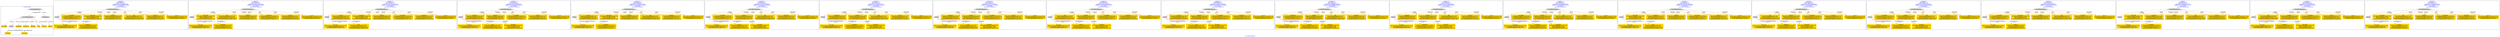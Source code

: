digraph n0 {
fontcolor="blue"
remincross="true"
label="s12-s-19-artworks.json"
subgraph cluster_0 {
label="1-correct model"
n2[style="filled",color="white",fillcolor="lightgray",label="CulturalHeritageObject1"];
n3[shape="plaintext",style="filled",fillcolor="gold",label="date_made"];
n4[style="filled",color="white",fillcolor="lightgray",label="Person1"];
n5[shape="plaintext",style="filled",fillcolor="gold",label="description"];
n6[shape="plaintext",style="filled",fillcolor="gold",label="dimensions"];
n7[shape="plaintext",style="filled",fillcolor="gold",label="technique"];
n8[shape="plaintext",style="filled",fillcolor="gold",label="title"];
n9[shape="plaintext",style="filled",fillcolor="gold",label="access_id"];
n10[shape="plaintext",style="filled",fillcolor="gold",label="nationality"];
n11[shape="plaintext",style="filled",fillcolor="gold",label="artist_name"];
n12[style="filled",color="white",fillcolor="lightgray",label="EuropeanaAggregation1"];
n13[style="filled",color="white",fillcolor="lightgray",label="WebResource1"];
n14[shape="plaintext",style="filled",fillcolor="gold",label="img_url"];
}
subgraph cluster_1 {
label="candidate 0\nlink coherence:1.0\nnode coherence:1.0\nconfidence:0.6227320982114556\nmapping score:0.6659106994038185\ncost:8.99999\n-precision:0.56-recall:0.42"
n16[style="filled",color="white",fillcolor="lightgray",label="CulturalHeritageObject1"];
n17[style="filled",color="white",fillcolor="lightgray",label="Person1"];
n18[shape="plaintext",style="filled",fillcolor="gold",label="description\n[CulturalHeritageObject,title,0.845]\n[CulturalHeritageObject,provenance,0.093]\n[Person,nameOfThePerson,0.037]\n[CulturalHeritageObject,medium,0.025]"];
n19[shape="plaintext",style="filled",fillcolor="gold",label="date_made\n[CulturalHeritageObject,created,0.516]\n[Person,dateOfBirth,0.294]\n[Person,dateOfDeath,0.188]\n[CulturalHeritageObject,medium,0.003]"];
n20[shape="plaintext",style="filled",fillcolor="gold",label="nationality\n[Person,countryAssociatedWithThePerson,0.875]\n[CulturalHeritageObject,title,0.102]\n[CulturalHeritageObject,medium,0.022]"];
n21[shape="plaintext",style="filled",fillcolor="gold",label="technique\n[CulturalHeritageObject,medium,0.945]\n[Person,nameOfThePerson,0.028]\n[CulturalHeritageObject,title,0.015]\n[CulturalHeritageObject,extent,0.012]"];
n22[shape="plaintext",style="filled",fillcolor="gold",label="title\n[CulturalHeritageObject,title,0.844]\n[Person,nameOfThePerson,0.114]\n[CulturalHeritageObject,provenance,0.033]\n[CulturalHeritageObject,medium,0.009]"];
n23[shape="plaintext",style="filled",fillcolor="gold",label="access_id\n[CulturalHeritageObject,extent,0.871]\n[Person,nameOfThePerson,0.122]\n[CulturalHeritageObject,title,0.006]\n[CulturalHeritageObject,provenance,0.0]"];
n24[shape="plaintext",style="filled",fillcolor="gold",label="dimensions\n[CulturalHeritageObject,extent,0.704]\n[Person,nameOfThePerson,0.294]\n[CulturalHeritageObject,title,0.002]\n[CulturalHeritageObject,provenance,0.0]"];
n25[shape="plaintext",style="filled",fillcolor="gold",label="img_url\n[CulturalHeritageObject,rightsHolder,0.543]\n[CulturalHeritageObject,provenance,0.375]\n[CulturalHeritageObject,title,0.082]"];
}
subgraph cluster_2 {
label="candidate 1\nlink coherence:1.0\nnode coherence:1.0\nconfidence:0.6153276400711405\nmapping score:0.6634425466903802\ncost:8.99999\n-precision:0.44-recall:0.33"
n27[style="filled",color="white",fillcolor="lightgray",label="CulturalHeritageObject1"];
n28[style="filled",color="white",fillcolor="lightgray",label="Person1"];
n29[shape="plaintext",style="filled",fillcolor="gold",label="date_made\n[CulturalHeritageObject,created,0.516]\n[Person,dateOfBirth,0.294]\n[Person,dateOfDeath,0.188]\n[CulturalHeritageObject,medium,0.003]"];
n30[shape="plaintext",style="filled",fillcolor="gold",label="title\n[CulturalHeritageObject,title,0.844]\n[Person,nameOfThePerson,0.114]\n[CulturalHeritageObject,provenance,0.033]\n[CulturalHeritageObject,medium,0.009]"];
n31[shape="plaintext",style="filled",fillcolor="gold",label="nationality\n[Person,countryAssociatedWithThePerson,0.875]\n[CulturalHeritageObject,title,0.102]\n[CulturalHeritageObject,medium,0.022]"];
n32[shape="plaintext",style="filled",fillcolor="gold",label="technique\n[CulturalHeritageObject,medium,0.945]\n[Person,nameOfThePerson,0.028]\n[CulturalHeritageObject,title,0.015]\n[CulturalHeritageObject,extent,0.012]"];
n33[shape="plaintext",style="filled",fillcolor="gold",label="description\n[CulturalHeritageObject,title,0.845]\n[CulturalHeritageObject,provenance,0.093]\n[Person,nameOfThePerson,0.037]\n[CulturalHeritageObject,medium,0.025]"];
n34[shape="plaintext",style="filled",fillcolor="gold",label="access_id\n[CulturalHeritageObject,extent,0.871]\n[Person,nameOfThePerson,0.122]\n[CulturalHeritageObject,title,0.006]\n[CulturalHeritageObject,provenance,0.0]"];
n35[shape="plaintext",style="filled",fillcolor="gold",label="dimensions\n[CulturalHeritageObject,extent,0.704]\n[Person,nameOfThePerson,0.294]\n[CulturalHeritageObject,title,0.002]\n[CulturalHeritageObject,provenance,0.0]"];
n36[shape="plaintext",style="filled",fillcolor="gold",label="img_url\n[CulturalHeritageObject,rightsHolder,0.543]\n[CulturalHeritageObject,provenance,0.375]\n[CulturalHeritageObject,title,0.082]"];
}
subgraph cluster_3 {
label="candidate 10\nlink coherence:1.0\nnode coherence:1.0\nconfidence:0.5677552544351605\nmapping score:0.6475850848117202\ncost:8.99999\n-precision:0.56-recall:0.42"
n38[style="filled",color="white",fillcolor="lightgray",label="CulturalHeritageObject1"];
n39[style="filled",color="white",fillcolor="lightgray",label="Person1"];
n40[shape="plaintext",style="filled",fillcolor="gold",label="access_id\n[CulturalHeritageObject,extent,0.871]\n[Person,nameOfThePerson,0.122]\n[CulturalHeritageObject,title,0.006]\n[CulturalHeritageObject,provenance,0.0]"];
n41[shape="plaintext",style="filled",fillcolor="gold",label="date_made\n[CulturalHeritageObject,created,0.516]\n[Person,dateOfBirth,0.294]\n[Person,dateOfDeath,0.188]\n[CulturalHeritageObject,medium,0.003]"];
n42[shape="plaintext",style="filled",fillcolor="gold",label="nationality\n[Person,countryAssociatedWithThePerson,0.875]\n[CulturalHeritageObject,title,0.102]\n[CulturalHeritageObject,medium,0.022]"];
n43[shape="plaintext",style="filled",fillcolor="gold",label="technique\n[CulturalHeritageObject,medium,0.945]\n[Person,nameOfThePerson,0.028]\n[CulturalHeritageObject,title,0.015]\n[CulturalHeritageObject,extent,0.012]"];
n44[shape="plaintext",style="filled",fillcolor="gold",label="description\n[CulturalHeritageObject,title,0.845]\n[CulturalHeritageObject,provenance,0.093]\n[Person,nameOfThePerson,0.037]\n[CulturalHeritageObject,medium,0.025]"];
n45[shape="plaintext",style="filled",fillcolor="gold",label="dimensions\n[CulturalHeritageObject,extent,0.704]\n[Person,nameOfThePerson,0.294]\n[CulturalHeritageObject,title,0.002]\n[CulturalHeritageObject,provenance,0.0]"];
n46[shape="plaintext",style="filled",fillcolor="gold",label="title\n[CulturalHeritageObject,title,0.844]\n[Person,nameOfThePerson,0.114]\n[CulturalHeritageObject,provenance,0.033]\n[CulturalHeritageObject,medium,0.009]"];
n47[shape="plaintext",style="filled",fillcolor="gold",label="img_url\n[CulturalHeritageObject,rightsHolder,0.543]\n[CulturalHeritageObject,provenance,0.375]\n[CulturalHeritageObject,title,0.082]"];
}
subgraph cluster_4 {
label="candidate 11\nlink coherence:1.0\nnode coherence:1.0\nconfidence:0.5610244960874518\nmapping score:0.6453414986958173\ncost:8.99999\n-precision:0.33-recall:0.25"
n49[style="filled",color="white",fillcolor="lightgray",label="CulturalHeritageObject1"];
n50[style="filled",color="white",fillcolor="lightgray",label="Person1"];
n51[shape="plaintext",style="filled",fillcolor="gold",label="dimensions\n[CulturalHeritageObject,extent,0.704]\n[Person,nameOfThePerson,0.294]\n[CulturalHeritageObject,title,0.002]\n[CulturalHeritageObject,provenance,0.0]"];
n52[shape="plaintext",style="filled",fillcolor="gold",label="nationality\n[Person,countryAssociatedWithThePerson,0.875]\n[CulturalHeritageObject,title,0.102]\n[CulturalHeritageObject,medium,0.022]"];
n53[shape="plaintext",style="filled",fillcolor="gold",label="technique\n[CulturalHeritageObject,medium,0.945]\n[Person,nameOfThePerson,0.028]\n[CulturalHeritageObject,title,0.015]\n[CulturalHeritageObject,extent,0.012]"];
n54[shape="plaintext",style="filled",fillcolor="gold",label="description\n[CulturalHeritageObject,title,0.845]\n[CulturalHeritageObject,provenance,0.093]\n[Person,nameOfThePerson,0.037]\n[CulturalHeritageObject,medium,0.025]"];
n55[shape="plaintext",style="filled",fillcolor="gold",label="access_id\n[CulturalHeritageObject,extent,0.871]\n[Person,nameOfThePerson,0.122]\n[CulturalHeritageObject,title,0.006]\n[CulturalHeritageObject,provenance,0.0]"];
n56[shape="plaintext",style="filled",fillcolor="gold",label="title\n[CulturalHeritageObject,title,0.844]\n[Person,nameOfThePerson,0.114]\n[CulturalHeritageObject,provenance,0.033]\n[CulturalHeritageObject,medium,0.009]"];
n57[shape="plaintext",style="filled",fillcolor="gold",label="date_made\n[CulturalHeritageObject,created,0.516]\n[Person,dateOfBirth,0.294]\n[Person,dateOfDeath,0.188]\n[CulturalHeritageObject,medium,0.003]"];
n58[shape="plaintext",style="filled",fillcolor="gold",label="img_url\n[CulturalHeritageObject,rightsHolder,0.543]\n[CulturalHeritageObject,provenance,0.375]\n[CulturalHeritageObject,title,0.082]"];
}
subgraph cluster_5 {
label="candidate 12\nlink coherence:1.0\nnode coherence:1.0\nconfidence:0.5579600457704534\nmapping score:0.6443200152568178\ncost:8.99999\n-precision:0.67-recall:0.5"
n60[style="filled",color="white",fillcolor="lightgray",label="CulturalHeritageObject1"];
n61[style="filled",color="white",fillcolor="lightgray",label="Person1"];
n62[shape="plaintext",style="filled",fillcolor="gold",label="access_id\n[CulturalHeritageObject,extent,0.871]\n[Person,nameOfThePerson,0.122]\n[CulturalHeritageObject,title,0.006]\n[CulturalHeritageObject,provenance,0.0]"];
n63[shape="plaintext",style="filled",fillcolor="gold",label="date_made\n[CulturalHeritageObject,created,0.516]\n[Person,dateOfBirth,0.294]\n[Person,dateOfDeath,0.188]\n[CulturalHeritageObject,medium,0.003]"];
n64[shape="plaintext",style="filled",fillcolor="gold",label="nationality\n[Person,countryAssociatedWithThePerson,0.875]\n[CulturalHeritageObject,title,0.102]\n[CulturalHeritageObject,medium,0.022]"];
n65[shape="plaintext",style="filled",fillcolor="gold",label="technique\n[CulturalHeritageObject,medium,0.945]\n[Person,nameOfThePerson,0.028]\n[CulturalHeritageObject,title,0.015]\n[CulturalHeritageObject,extent,0.012]"];
n66[shape="plaintext",style="filled",fillcolor="gold",label="title\n[CulturalHeritageObject,title,0.844]\n[Person,nameOfThePerson,0.114]\n[CulturalHeritageObject,provenance,0.033]\n[CulturalHeritageObject,medium,0.009]"];
n67[shape="plaintext",style="filled",fillcolor="gold",label="description\n[CulturalHeritageObject,title,0.845]\n[CulturalHeritageObject,provenance,0.093]\n[Person,nameOfThePerson,0.037]\n[CulturalHeritageObject,medium,0.025]"];
n68[shape="plaintext",style="filled",fillcolor="gold",label="dimensions\n[CulturalHeritageObject,extent,0.704]\n[Person,nameOfThePerson,0.294]\n[CulturalHeritageObject,title,0.002]\n[CulturalHeritageObject,provenance,0.0]"];
n69[shape="plaintext",style="filled",fillcolor="gold",label="img_url\n[CulturalHeritageObject,rightsHolder,0.543]\n[CulturalHeritageObject,provenance,0.375]\n[CulturalHeritageObject,title,0.082]"];
}
subgraph cluster_6 {
label="candidate 13\nlink coherence:1.0\nnode coherence:1.0\nconfidence:0.5525521051038566\nmapping score:0.6425173683679523\ncost:8.99999\n-precision:0.56-recall:0.42"
n71[style="filled",color="white",fillcolor="lightgray",label="CulturalHeritageObject1"];
n72[style="filled",color="white",fillcolor="lightgray",label="Person1"];
n73[shape="plaintext",style="filled",fillcolor="gold",label="description\n[CulturalHeritageObject,title,0.845]\n[CulturalHeritageObject,provenance,0.093]\n[Person,nameOfThePerson,0.037]\n[CulturalHeritageObject,medium,0.025]"];
n74[shape="plaintext",style="filled",fillcolor="gold",label="nationality\n[Person,countryAssociatedWithThePerson,0.875]\n[CulturalHeritageObject,title,0.102]\n[CulturalHeritageObject,medium,0.022]"];
n75[shape="plaintext",style="filled",fillcolor="gold",label="technique\n[CulturalHeritageObject,medium,0.945]\n[Person,nameOfThePerson,0.028]\n[CulturalHeritageObject,title,0.015]\n[CulturalHeritageObject,extent,0.012]"];
n76[shape="plaintext",style="filled",fillcolor="gold",label="title\n[CulturalHeritageObject,title,0.844]\n[Person,nameOfThePerson,0.114]\n[CulturalHeritageObject,provenance,0.033]\n[CulturalHeritageObject,medium,0.009]"];
n77[shape="plaintext",style="filled",fillcolor="gold",label="access_id\n[CulturalHeritageObject,extent,0.871]\n[Person,nameOfThePerson,0.122]\n[CulturalHeritageObject,title,0.006]\n[CulturalHeritageObject,provenance,0.0]"];
n78[shape="plaintext",style="filled",fillcolor="gold",label="dimensions\n[CulturalHeritageObject,extent,0.704]\n[Person,nameOfThePerson,0.294]\n[CulturalHeritageObject,title,0.002]\n[CulturalHeritageObject,provenance,0.0]"];
n79[shape="plaintext",style="filled",fillcolor="gold",label="date_made\n[CulturalHeritageObject,created,0.516]\n[Person,dateOfBirth,0.294]\n[Person,dateOfDeath,0.188]\n[CulturalHeritageObject,medium,0.003]"];
n80[shape="plaintext",style="filled",fillcolor="gold",label="img_url\n[CulturalHeritageObject,rightsHolder,0.543]\n[CulturalHeritageObject,provenance,0.375]\n[CulturalHeritageObject,title,0.082]"];
}
subgraph cluster_7 {
label="candidate 14\nlink coherence:1.0\nnode coherence:1.0\nconfidence:0.5512292874227447\nmapping score:0.6420764291409149\ncost:8.99999\n-precision:0.44-recall:0.33"
n82[style="filled",color="white",fillcolor="lightgray",label="CulturalHeritageObject1"];
n83[style="filled",color="white",fillcolor="lightgray",label="Person1"];
n84[shape="plaintext",style="filled",fillcolor="gold",label="dimensions\n[CulturalHeritageObject,extent,0.704]\n[Person,nameOfThePerson,0.294]\n[CulturalHeritageObject,title,0.002]\n[CulturalHeritageObject,provenance,0.0]"];
n85[shape="plaintext",style="filled",fillcolor="gold",label="nationality\n[Person,countryAssociatedWithThePerson,0.875]\n[CulturalHeritageObject,title,0.102]\n[CulturalHeritageObject,medium,0.022]"];
n86[shape="plaintext",style="filled",fillcolor="gold",label="technique\n[CulturalHeritageObject,medium,0.945]\n[Person,nameOfThePerson,0.028]\n[CulturalHeritageObject,title,0.015]\n[CulturalHeritageObject,extent,0.012]"];
n87[shape="plaintext",style="filled",fillcolor="gold",label="title\n[CulturalHeritageObject,title,0.844]\n[Person,nameOfThePerson,0.114]\n[CulturalHeritageObject,provenance,0.033]\n[CulturalHeritageObject,medium,0.009]"];
n88[shape="plaintext",style="filled",fillcolor="gold",label="access_id\n[CulturalHeritageObject,extent,0.871]\n[Person,nameOfThePerson,0.122]\n[CulturalHeritageObject,title,0.006]\n[CulturalHeritageObject,provenance,0.0]"];
n89[shape="plaintext",style="filled",fillcolor="gold",label="description\n[CulturalHeritageObject,title,0.845]\n[CulturalHeritageObject,provenance,0.093]\n[Person,nameOfThePerson,0.037]\n[CulturalHeritageObject,medium,0.025]"];
n90[shape="plaintext",style="filled",fillcolor="gold",label="date_made\n[CulturalHeritageObject,created,0.516]\n[Person,dateOfBirth,0.294]\n[Person,dateOfDeath,0.188]\n[CulturalHeritageObject,medium,0.003]"];
n91[shape="plaintext",style="filled",fillcolor="gold",label="img_url\n[CulturalHeritageObject,rightsHolder,0.543]\n[CulturalHeritageObject,provenance,0.375]\n[CulturalHeritageObject,title,0.082]"];
}
subgraph cluster_8 {
label="candidate 15\nlink coherence:1.0\nnode coherence:1.0\nconfidence:0.547771193434455\nmapping score:0.6409237311448184\ncost:8.99999\n-precision:0.33-recall:0.25"
n93[style="filled",color="white",fillcolor="lightgray",label="CulturalHeritageObject1"];
n94[style="filled",color="white",fillcolor="lightgray",label="Person1"];
n95[shape="plaintext",style="filled",fillcolor="gold",label="dimensions\n[CulturalHeritageObject,extent,0.704]\n[Person,nameOfThePerson,0.294]\n[CulturalHeritageObject,title,0.002]\n[CulturalHeritageObject,provenance,0.0]"];
n96[shape="plaintext",style="filled",fillcolor="gold",label="nationality\n[Person,countryAssociatedWithThePerson,0.875]\n[CulturalHeritageObject,title,0.102]\n[CulturalHeritageObject,medium,0.022]"];
n97[shape="plaintext",style="filled",fillcolor="gold",label="technique\n[CulturalHeritageObject,medium,0.945]\n[Person,nameOfThePerson,0.028]\n[CulturalHeritageObject,title,0.015]\n[CulturalHeritageObject,extent,0.012]"];
n98[shape="plaintext",style="filled",fillcolor="gold",label="description\n[CulturalHeritageObject,title,0.845]\n[CulturalHeritageObject,provenance,0.093]\n[Person,nameOfThePerson,0.037]\n[CulturalHeritageObject,medium,0.025]"];
n99[shape="plaintext",style="filled",fillcolor="gold",label="access_id\n[CulturalHeritageObject,extent,0.871]\n[Person,nameOfThePerson,0.122]\n[CulturalHeritageObject,title,0.006]\n[CulturalHeritageObject,provenance,0.0]"];
n100[shape="plaintext",style="filled",fillcolor="gold",label="title\n[CulturalHeritageObject,title,0.844]\n[Person,nameOfThePerson,0.114]\n[CulturalHeritageObject,provenance,0.033]\n[CulturalHeritageObject,medium,0.009]"];
n101[shape="plaintext",style="filled",fillcolor="gold",label="img_url\n[CulturalHeritageObject,rightsHolder,0.543]\n[CulturalHeritageObject,provenance,0.375]\n[CulturalHeritageObject,title,0.082]"];
n102[shape="plaintext",style="filled",fillcolor="gold",label="date_made\n[CulturalHeritageObject,created,0.516]\n[Person,dateOfBirth,0.294]\n[Person,dateOfDeath,0.188]\n[CulturalHeritageObject,medium,0.003]"];
}
subgraph cluster_9 {
label="candidate 16\nlink coherence:1.0\nnode coherence:1.0\nconfidence:0.5451476469635415\nmapping score:0.6400492156545138\ncost:8.99999\n-precision:0.44-recall:0.33"
n104[style="filled",color="white",fillcolor="lightgray",label="CulturalHeritageObject1"];
n105[style="filled",color="white",fillcolor="lightgray",label="Person1"];
n106[shape="plaintext",style="filled",fillcolor="gold",label="title\n[CulturalHeritageObject,title,0.844]\n[Person,nameOfThePerson,0.114]\n[CulturalHeritageObject,provenance,0.033]\n[CulturalHeritageObject,medium,0.009]"];
n107[shape="plaintext",style="filled",fillcolor="gold",label="nationality\n[Person,countryAssociatedWithThePerson,0.875]\n[CulturalHeritageObject,title,0.102]\n[CulturalHeritageObject,medium,0.022]"];
n108[shape="plaintext",style="filled",fillcolor="gold",label="technique\n[CulturalHeritageObject,medium,0.945]\n[Person,nameOfThePerson,0.028]\n[CulturalHeritageObject,title,0.015]\n[CulturalHeritageObject,extent,0.012]"];
n109[shape="plaintext",style="filled",fillcolor="gold",label="description\n[CulturalHeritageObject,title,0.845]\n[CulturalHeritageObject,provenance,0.093]\n[Person,nameOfThePerson,0.037]\n[CulturalHeritageObject,medium,0.025]"];
n110[shape="plaintext",style="filled",fillcolor="gold",label="access_id\n[CulturalHeritageObject,extent,0.871]\n[Person,nameOfThePerson,0.122]\n[CulturalHeritageObject,title,0.006]\n[CulturalHeritageObject,provenance,0.0]"];
n111[shape="plaintext",style="filled",fillcolor="gold",label="dimensions\n[CulturalHeritageObject,extent,0.704]\n[Person,nameOfThePerson,0.294]\n[CulturalHeritageObject,title,0.002]\n[CulturalHeritageObject,provenance,0.0]"];
n112[shape="plaintext",style="filled",fillcolor="gold",label="date_made\n[CulturalHeritageObject,created,0.516]\n[Person,dateOfBirth,0.294]\n[Person,dateOfDeath,0.188]\n[CulturalHeritageObject,medium,0.003]"];
n113[shape="plaintext",style="filled",fillcolor="gold",label="img_url\n[CulturalHeritageObject,rightsHolder,0.543]\n[CulturalHeritageObject,provenance,0.375]\n[CulturalHeritageObject,title,0.082]"];
}
subgraph cluster_10 {
label="candidate 17\nlink coherence:1.0\nnode coherence:1.0\nconfidence:0.5400597128805829\nmapping score:0.6383532376268609\ncost:8.99999\n-precision:0.44-recall:0.33"
n115[style="filled",color="white",fillcolor="lightgray",label="CulturalHeritageObject1"];
n116[style="filled",color="white",fillcolor="lightgray",label="Person1"];
n117[shape="plaintext",style="filled",fillcolor="gold",label="access_id\n[CulturalHeritageObject,extent,0.871]\n[Person,nameOfThePerson,0.122]\n[CulturalHeritageObject,title,0.006]\n[CulturalHeritageObject,provenance,0.0]"];
n118[shape="plaintext",style="filled",fillcolor="gold",label="nationality\n[Person,countryAssociatedWithThePerson,0.875]\n[CulturalHeritageObject,title,0.102]\n[CulturalHeritageObject,medium,0.022]"];
n119[shape="plaintext",style="filled",fillcolor="gold",label="technique\n[CulturalHeritageObject,medium,0.945]\n[Person,nameOfThePerson,0.028]\n[CulturalHeritageObject,title,0.015]\n[CulturalHeritageObject,extent,0.012]"];
n120[shape="plaintext",style="filled",fillcolor="gold",label="description\n[CulturalHeritageObject,title,0.845]\n[CulturalHeritageObject,provenance,0.093]\n[Person,nameOfThePerson,0.037]\n[CulturalHeritageObject,medium,0.025]"];
n121[shape="plaintext",style="filled",fillcolor="gold",label="dimensions\n[CulturalHeritageObject,extent,0.704]\n[Person,nameOfThePerson,0.294]\n[CulturalHeritageObject,title,0.002]\n[CulturalHeritageObject,provenance,0.0]"];
n122[shape="plaintext",style="filled",fillcolor="gold",label="title\n[CulturalHeritageObject,title,0.844]\n[Person,nameOfThePerson,0.114]\n[CulturalHeritageObject,provenance,0.033]\n[CulturalHeritageObject,medium,0.009]"];
n123[shape="plaintext",style="filled",fillcolor="gold",label="date_made\n[CulturalHeritageObject,created,0.516]\n[Person,dateOfBirth,0.294]\n[Person,dateOfDeath,0.188]\n[CulturalHeritageObject,medium,0.003]"];
n124[shape="plaintext",style="filled",fillcolor="gold",label="img_url\n[CulturalHeritageObject,rightsHolder,0.543]\n[CulturalHeritageObject,provenance,0.375]\n[CulturalHeritageObject,title,0.082]"];
}
subgraph cluster_11 {
label="candidate 18\nlink coherence:1.0\nnode coherence:1.0\nconfidence:0.5392988024508598\nmapping score:0.6380996008169533\ncost:8.99999\n-precision:0.56-recall:0.42"
n126[style="filled",color="white",fillcolor="lightgray",label="CulturalHeritageObject1"];
n127[style="filled",color="white",fillcolor="lightgray",label="Person1"];
n128[shape="plaintext",style="filled",fillcolor="gold",label="description\n[CulturalHeritageObject,title,0.845]\n[CulturalHeritageObject,provenance,0.093]\n[Person,nameOfThePerson,0.037]\n[CulturalHeritageObject,medium,0.025]"];
n129[shape="plaintext",style="filled",fillcolor="gold",label="nationality\n[Person,countryAssociatedWithThePerson,0.875]\n[CulturalHeritageObject,title,0.102]\n[CulturalHeritageObject,medium,0.022]"];
n130[shape="plaintext",style="filled",fillcolor="gold",label="technique\n[CulturalHeritageObject,medium,0.945]\n[Person,nameOfThePerson,0.028]\n[CulturalHeritageObject,title,0.015]\n[CulturalHeritageObject,extent,0.012]"];
n131[shape="plaintext",style="filled",fillcolor="gold",label="title\n[CulturalHeritageObject,title,0.844]\n[Person,nameOfThePerson,0.114]\n[CulturalHeritageObject,provenance,0.033]\n[CulturalHeritageObject,medium,0.009]"];
n132[shape="plaintext",style="filled",fillcolor="gold",label="access_id\n[CulturalHeritageObject,extent,0.871]\n[Person,nameOfThePerson,0.122]\n[CulturalHeritageObject,title,0.006]\n[CulturalHeritageObject,provenance,0.0]"];
n133[shape="plaintext",style="filled",fillcolor="gold",label="dimensions\n[CulturalHeritageObject,extent,0.704]\n[Person,nameOfThePerson,0.294]\n[CulturalHeritageObject,title,0.002]\n[CulturalHeritageObject,provenance,0.0]"];
n134[shape="plaintext",style="filled",fillcolor="gold",label="img_url\n[CulturalHeritageObject,rightsHolder,0.543]\n[CulturalHeritageObject,provenance,0.375]\n[CulturalHeritageObject,title,0.082]"];
n135[shape="plaintext",style="filled",fillcolor="gold",label="date_made\n[CulturalHeritageObject,created,0.516]\n[Person,dateOfBirth,0.294]\n[Person,dateOfDeath,0.188]\n[CulturalHeritageObject,medium,0.003]"];
}
subgraph cluster_12 {
label="candidate 19\nlink coherence:1.0\nnode coherence:1.0\nconfidence:0.537975984769748\nmapping score:0.6376586615899159\ncost:8.99999\n-precision:0.44-recall:0.33"
n137[style="filled",color="white",fillcolor="lightgray",label="CulturalHeritageObject1"];
n138[style="filled",color="white",fillcolor="lightgray",label="Person1"];
n139[shape="plaintext",style="filled",fillcolor="gold",label="dimensions\n[CulturalHeritageObject,extent,0.704]\n[Person,nameOfThePerson,0.294]\n[CulturalHeritageObject,title,0.002]\n[CulturalHeritageObject,provenance,0.0]"];
n140[shape="plaintext",style="filled",fillcolor="gold",label="nationality\n[Person,countryAssociatedWithThePerson,0.875]\n[CulturalHeritageObject,title,0.102]\n[CulturalHeritageObject,medium,0.022]"];
n141[shape="plaintext",style="filled",fillcolor="gold",label="technique\n[CulturalHeritageObject,medium,0.945]\n[Person,nameOfThePerson,0.028]\n[CulturalHeritageObject,title,0.015]\n[CulturalHeritageObject,extent,0.012]"];
n142[shape="plaintext",style="filled",fillcolor="gold",label="title\n[CulturalHeritageObject,title,0.844]\n[Person,nameOfThePerson,0.114]\n[CulturalHeritageObject,provenance,0.033]\n[CulturalHeritageObject,medium,0.009]"];
n143[shape="plaintext",style="filled",fillcolor="gold",label="access_id\n[CulturalHeritageObject,extent,0.871]\n[Person,nameOfThePerson,0.122]\n[CulturalHeritageObject,title,0.006]\n[CulturalHeritageObject,provenance,0.0]"];
n144[shape="plaintext",style="filled",fillcolor="gold",label="description\n[CulturalHeritageObject,title,0.845]\n[CulturalHeritageObject,provenance,0.093]\n[Person,nameOfThePerson,0.037]\n[CulturalHeritageObject,medium,0.025]"];
n145[shape="plaintext",style="filled",fillcolor="gold",label="img_url\n[CulturalHeritageObject,rightsHolder,0.543]\n[CulturalHeritageObject,provenance,0.375]\n[CulturalHeritageObject,title,0.082]"];
n146[shape="plaintext",style="filled",fillcolor="gold",label="date_made\n[CulturalHeritageObject,created,0.516]\n[Person,dateOfBirth,0.294]\n[Person,dateOfDeath,0.188]\n[CulturalHeritageObject,medium,0.003]"];
}
subgraph cluster_13 {
label="candidate 2\nlink coherence:1.0\nnode coherence:1.0\nconfidence:0.5950365566568779\nmapping score:0.6566788522189593\ncost:8.99999\n-precision:0.44-recall:0.33"
n148[style="filled",color="white",fillcolor="lightgray",label="CulturalHeritageObject1"];
n149[style="filled",color="white",fillcolor="lightgray",label="Person1"];
n150[shape="plaintext",style="filled",fillcolor="gold",label="description\n[CulturalHeritageObject,title,0.845]\n[CulturalHeritageObject,provenance,0.093]\n[Person,nameOfThePerson,0.037]\n[CulturalHeritageObject,medium,0.025]"];
n151[shape="plaintext",style="filled",fillcolor="gold",label="nationality\n[Person,countryAssociatedWithThePerson,0.875]\n[CulturalHeritageObject,title,0.102]\n[CulturalHeritageObject,medium,0.022]"];
n152[shape="plaintext",style="filled",fillcolor="gold",label="technique\n[CulturalHeritageObject,medium,0.945]\n[Person,nameOfThePerson,0.028]\n[CulturalHeritageObject,title,0.015]\n[CulturalHeritageObject,extent,0.012]"];
n153[shape="plaintext",style="filled",fillcolor="gold",label="title\n[CulturalHeritageObject,title,0.844]\n[Person,nameOfThePerson,0.114]\n[CulturalHeritageObject,provenance,0.033]\n[CulturalHeritageObject,medium,0.009]"];
n154[shape="plaintext",style="filled",fillcolor="gold",label="access_id\n[CulturalHeritageObject,extent,0.871]\n[Person,nameOfThePerson,0.122]\n[CulturalHeritageObject,title,0.006]\n[CulturalHeritageObject,provenance,0.0]"];
n155[shape="plaintext",style="filled",fillcolor="gold",label="dimensions\n[CulturalHeritageObject,extent,0.704]\n[Person,nameOfThePerson,0.294]\n[CulturalHeritageObject,title,0.002]\n[CulturalHeritageObject,provenance,0.0]"];
n156[shape="plaintext",style="filled",fillcolor="gold",label="date_made\n[CulturalHeritageObject,created,0.516]\n[Person,dateOfBirth,0.294]\n[Person,dateOfDeath,0.188]\n[CulturalHeritageObject,medium,0.003]"];
n157[shape="plaintext",style="filled",fillcolor="gold",label="img_url\n[CulturalHeritageObject,rightsHolder,0.543]\n[CulturalHeritageObject,provenance,0.375]\n[CulturalHeritageObject,title,0.082]"];
}
subgraph cluster_14 {
label="candidate 3\nlink coherence:1.0\nnode coherence:1.0\nconfidence:0.5887200376420293\nmapping score:0.6545733458806765\ncost:8.99999\n-precision:0.44-recall:0.33"
n159[style="filled",color="white",fillcolor="lightgray",label="CulturalHeritageObject1"];
n160[style="filled",color="white",fillcolor="lightgray",label="Person1"];
n161[shape="plaintext",style="filled",fillcolor="gold",label="date_made\n[CulturalHeritageObject,created,0.516]\n[Person,dateOfBirth,0.294]\n[Person,dateOfDeath,0.188]\n[CulturalHeritageObject,medium,0.003]"];
n162[shape="plaintext",style="filled",fillcolor="gold",label="dimensions\n[CulturalHeritageObject,extent,0.704]\n[Person,nameOfThePerson,0.294]\n[CulturalHeritageObject,title,0.002]\n[CulturalHeritageObject,provenance,0.0]"];
n163[shape="plaintext",style="filled",fillcolor="gold",label="nationality\n[Person,countryAssociatedWithThePerson,0.875]\n[CulturalHeritageObject,title,0.102]\n[CulturalHeritageObject,medium,0.022]"];
n164[shape="plaintext",style="filled",fillcolor="gold",label="technique\n[CulturalHeritageObject,medium,0.945]\n[Person,nameOfThePerson,0.028]\n[CulturalHeritageObject,title,0.015]\n[CulturalHeritageObject,extent,0.012]"];
n165[shape="plaintext",style="filled",fillcolor="gold",label="description\n[CulturalHeritageObject,title,0.845]\n[CulturalHeritageObject,provenance,0.093]\n[Person,nameOfThePerson,0.037]\n[CulturalHeritageObject,medium,0.025]"];
n166[shape="plaintext",style="filled",fillcolor="gold",label="access_id\n[CulturalHeritageObject,extent,0.871]\n[Person,nameOfThePerson,0.122]\n[CulturalHeritageObject,title,0.006]\n[CulturalHeritageObject,provenance,0.0]"];
n167[shape="plaintext",style="filled",fillcolor="gold",label="title\n[CulturalHeritageObject,title,0.844]\n[Person,nameOfThePerson,0.114]\n[CulturalHeritageObject,provenance,0.033]\n[CulturalHeritageObject,medium,0.009]"];
n168[shape="plaintext",style="filled",fillcolor="gold",label="img_url\n[CulturalHeritageObject,rightsHolder,0.543]\n[CulturalHeritageObject,provenance,0.375]\n[CulturalHeritageObject,title,0.082]"];
}
subgraph cluster_15 {
label="candidate 4\nlink coherence:1.0\nnode coherence:1.0\nconfidence:0.5876320985165628\nmapping score:0.6542106995055209\ncost:8.99999\n-precision:0.33-recall:0.25"
n170[style="filled",color="white",fillcolor="lightgray",label="CulturalHeritageObject1"];
n171[style="filled",color="white",fillcolor="lightgray",label="Person1"];
n172[shape="plaintext",style="filled",fillcolor="gold",label="title\n[CulturalHeritageObject,title,0.844]\n[Person,nameOfThePerson,0.114]\n[CulturalHeritageObject,provenance,0.033]\n[CulturalHeritageObject,medium,0.009]"];
n173[shape="plaintext",style="filled",fillcolor="gold",label="nationality\n[Person,countryAssociatedWithThePerson,0.875]\n[CulturalHeritageObject,title,0.102]\n[CulturalHeritageObject,medium,0.022]"];
n174[shape="plaintext",style="filled",fillcolor="gold",label="technique\n[CulturalHeritageObject,medium,0.945]\n[Person,nameOfThePerson,0.028]\n[CulturalHeritageObject,title,0.015]\n[CulturalHeritageObject,extent,0.012]"];
n175[shape="plaintext",style="filled",fillcolor="gold",label="description\n[CulturalHeritageObject,title,0.845]\n[CulturalHeritageObject,provenance,0.093]\n[Person,nameOfThePerson,0.037]\n[CulturalHeritageObject,medium,0.025]"];
n176[shape="plaintext",style="filled",fillcolor="gold",label="access_id\n[CulturalHeritageObject,extent,0.871]\n[Person,nameOfThePerson,0.122]\n[CulturalHeritageObject,title,0.006]\n[CulturalHeritageObject,provenance,0.0]"];
n177[shape="plaintext",style="filled",fillcolor="gold",label="dimensions\n[CulturalHeritageObject,extent,0.704]\n[Person,nameOfThePerson,0.294]\n[CulturalHeritageObject,title,0.002]\n[CulturalHeritageObject,provenance,0.0]"];
n178[shape="plaintext",style="filled",fillcolor="gold",label="date_made\n[CulturalHeritageObject,created,0.516]\n[Person,dateOfBirth,0.294]\n[Person,dateOfDeath,0.188]\n[CulturalHeritageObject,medium,0.003]"];
n179[shape="plaintext",style="filled",fillcolor="gold",label="img_url\n[CulturalHeritageObject,rightsHolder,0.543]\n[CulturalHeritageObject,provenance,0.375]\n[CulturalHeritageObject,title,0.082]"];
}
subgraph cluster_16 {
label="candidate 5\nlink coherence:1.0\nnode coherence:1.0\nconfidence:0.5817832540038812\nmapping score:0.6522610846679604\ncost:8.99999\n-precision:0.44-recall:0.33"
n181[style="filled",color="white",fillcolor="lightgray",label="CulturalHeritageObject1"];
n182[style="filled",color="white",fillcolor="lightgray",label="Person1"];
n183[shape="plaintext",style="filled",fillcolor="gold",label="description\n[CulturalHeritageObject,title,0.845]\n[CulturalHeritageObject,provenance,0.093]\n[Person,nameOfThePerson,0.037]\n[CulturalHeritageObject,medium,0.025]"];
n184[shape="plaintext",style="filled",fillcolor="gold",label="nationality\n[Person,countryAssociatedWithThePerson,0.875]\n[CulturalHeritageObject,title,0.102]\n[CulturalHeritageObject,medium,0.022]"];
n185[shape="plaintext",style="filled",fillcolor="gold",label="technique\n[CulturalHeritageObject,medium,0.945]\n[Person,nameOfThePerson,0.028]\n[CulturalHeritageObject,title,0.015]\n[CulturalHeritageObject,extent,0.012]"];
n186[shape="plaintext",style="filled",fillcolor="gold",label="title\n[CulturalHeritageObject,title,0.844]\n[Person,nameOfThePerson,0.114]\n[CulturalHeritageObject,provenance,0.033]\n[CulturalHeritageObject,medium,0.009]"];
n187[shape="plaintext",style="filled",fillcolor="gold",label="access_id\n[CulturalHeritageObject,extent,0.871]\n[Person,nameOfThePerson,0.122]\n[CulturalHeritageObject,title,0.006]\n[CulturalHeritageObject,provenance,0.0]"];
n188[shape="plaintext",style="filled",fillcolor="gold",label="dimensions\n[CulturalHeritageObject,extent,0.704]\n[Person,nameOfThePerson,0.294]\n[CulturalHeritageObject,title,0.002]\n[CulturalHeritageObject,provenance,0.0]"];
n189[shape="plaintext",style="filled",fillcolor="gold",label="img_url\n[CulturalHeritageObject,rightsHolder,0.543]\n[CulturalHeritageObject,provenance,0.375]\n[CulturalHeritageObject,title,0.082]"];
n190[shape="plaintext",style="filled",fillcolor="gold",label="date_made\n[CulturalHeritageObject,created,0.516]\n[Person,dateOfBirth,0.294]\n[Person,dateOfDeath,0.188]\n[CulturalHeritageObject,medium,0.003]"];
}
subgraph cluster_17 {
label="candidate 6\nlink coherence:1.0\nnode coherence:1.0\nconfidence:0.5802476466584342\nmapping score:0.6517492155528114\ncost:8.99999\n-precision:0.67-recall:0.5"
n192[style="filled",color="white",fillcolor="lightgray",label="CulturalHeritageObject1"];
n193[style="filled",color="white",fillcolor="lightgray",label="Person1"];
n194[shape="plaintext",style="filled",fillcolor="gold",label="description\n[CulturalHeritageObject,title,0.845]\n[CulturalHeritageObject,provenance,0.093]\n[Person,nameOfThePerson,0.037]\n[CulturalHeritageObject,medium,0.025]"];
n195[shape="plaintext",style="filled",fillcolor="gold",label="date_made\n[CulturalHeritageObject,created,0.516]\n[Person,dateOfBirth,0.294]\n[Person,dateOfDeath,0.188]\n[CulturalHeritageObject,medium,0.003]"];
n196[shape="plaintext",style="filled",fillcolor="gold",label="nationality\n[Person,countryAssociatedWithThePerson,0.875]\n[CulturalHeritageObject,title,0.102]\n[CulturalHeritageObject,medium,0.022]"];
n197[shape="plaintext",style="filled",fillcolor="gold",label="technique\n[CulturalHeritageObject,medium,0.945]\n[Person,nameOfThePerson,0.028]\n[CulturalHeritageObject,title,0.015]\n[CulturalHeritageObject,extent,0.012]"];
n198[shape="plaintext",style="filled",fillcolor="gold",label="title\n[CulturalHeritageObject,title,0.844]\n[Person,nameOfThePerson,0.114]\n[CulturalHeritageObject,provenance,0.033]\n[CulturalHeritageObject,medium,0.009]"];
n199[shape="plaintext",style="filled",fillcolor="gold",label="access_id\n[CulturalHeritageObject,extent,0.871]\n[Person,nameOfThePerson,0.122]\n[CulturalHeritageObject,title,0.006]\n[CulturalHeritageObject,provenance,0.0]"];
n200[shape="plaintext",style="filled",fillcolor="gold",label="dimensions\n[CulturalHeritageObject,extent,0.704]\n[Person,nameOfThePerson,0.294]\n[CulturalHeritageObject,title,0.002]\n[CulturalHeritageObject,provenance,0.0]"];
n201[shape="plaintext",style="filled",fillcolor="gold",label="img_url\n[CulturalHeritageObject,rightsHolder,0.543]\n[CulturalHeritageObject,provenance,0.375]\n[CulturalHeritageObject,title,0.082]"];
}
subgraph cluster_18 {
label="candidate 7\nlink coherence:1.0\nnode coherence:1.0\nconfidence:0.5789248289773223\nmapping score:0.6513082763257741\ncost:8.99999\n-precision:0.56-recall:0.42"
n203[style="filled",color="white",fillcolor="lightgray",label="CulturalHeritageObject1"];
n204[style="filled",color="white",fillcolor="lightgray",label="Person1"];
n205[shape="plaintext",style="filled",fillcolor="gold",label="date_made\n[CulturalHeritageObject,created,0.516]\n[Person,dateOfBirth,0.294]\n[Person,dateOfDeath,0.188]\n[CulturalHeritageObject,medium,0.003]"];
n206[shape="plaintext",style="filled",fillcolor="gold",label="dimensions\n[CulturalHeritageObject,extent,0.704]\n[Person,nameOfThePerson,0.294]\n[CulturalHeritageObject,title,0.002]\n[CulturalHeritageObject,provenance,0.0]"];
n207[shape="plaintext",style="filled",fillcolor="gold",label="nationality\n[Person,countryAssociatedWithThePerson,0.875]\n[CulturalHeritageObject,title,0.102]\n[CulturalHeritageObject,medium,0.022]"];
n208[shape="plaintext",style="filled",fillcolor="gold",label="technique\n[CulturalHeritageObject,medium,0.945]\n[Person,nameOfThePerson,0.028]\n[CulturalHeritageObject,title,0.015]\n[CulturalHeritageObject,extent,0.012]"];
n209[shape="plaintext",style="filled",fillcolor="gold",label="title\n[CulturalHeritageObject,title,0.844]\n[Person,nameOfThePerson,0.114]\n[CulturalHeritageObject,provenance,0.033]\n[CulturalHeritageObject,medium,0.009]"];
n210[shape="plaintext",style="filled",fillcolor="gold",label="access_id\n[CulturalHeritageObject,extent,0.871]\n[Person,nameOfThePerson,0.122]\n[CulturalHeritageObject,title,0.006]\n[CulturalHeritageObject,provenance,0.0]"];
n211[shape="plaintext",style="filled",fillcolor="gold",label="description\n[CulturalHeritageObject,title,0.845]\n[CulturalHeritageObject,provenance,0.093]\n[Person,nameOfThePerson,0.037]\n[CulturalHeritageObject,medium,0.025]"];
n212[shape="plaintext",style="filled",fillcolor="gold",label="img_url\n[CulturalHeritageObject,rightsHolder,0.543]\n[CulturalHeritageObject,provenance,0.375]\n[CulturalHeritageObject,title,0.082]"];
}
subgraph cluster_19 {
label="candidate 8\nlink coherence:1.0\nnode coherence:1.0\nconfidence:0.5743787958635661\nmapping score:0.649792931954522\ncost:8.99999\n-precision:0.33-recall:0.25"
n214[style="filled",color="white",fillcolor="lightgray",label="CulturalHeritageObject1"];
n215[style="filled",color="white",fillcolor="lightgray",label="Person1"];
n216[shape="plaintext",style="filled",fillcolor="gold",label="title\n[CulturalHeritageObject,title,0.844]\n[Person,nameOfThePerson,0.114]\n[CulturalHeritageObject,provenance,0.033]\n[CulturalHeritageObject,medium,0.009]"];
n217[shape="plaintext",style="filled",fillcolor="gold",label="nationality\n[Person,countryAssociatedWithThePerson,0.875]\n[CulturalHeritageObject,title,0.102]\n[CulturalHeritageObject,medium,0.022]"];
n218[shape="plaintext",style="filled",fillcolor="gold",label="technique\n[CulturalHeritageObject,medium,0.945]\n[Person,nameOfThePerson,0.028]\n[CulturalHeritageObject,title,0.015]\n[CulturalHeritageObject,extent,0.012]"];
n219[shape="plaintext",style="filled",fillcolor="gold",label="description\n[CulturalHeritageObject,title,0.845]\n[CulturalHeritageObject,provenance,0.093]\n[Person,nameOfThePerson,0.037]\n[CulturalHeritageObject,medium,0.025]"];
n220[shape="plaintext",style="filled",fillcolor="gold",label="access_id\n[CulturalHeritageObject,extent,0.871]\n[Person,nameOfThePerson,0.122]\n[CulturalHeritageObject,title,0.006]\n[CulturalHeritageObject,provenance,0.0]"];
n221[shape="plaintext",style="filled",fillcolor="gold",label="dimensions\n[CulturalHeritageObject,extent,0.704]\n[Person,nameOfThePerson,0.294]\n[CulturalHeritageObject,title,0.002]\n[CulturalHeritageObject,provenance,0.0]"];
n222[shape="plaintext",style="filled",fillcolor="gold",label="img_url\n[CulturalHeritageObject,rightsHolder,0.543]\n[CulturalHeritageObject,provenance,0.375]\n[CulturalHeritageObject,title,0.082]"];
n223[shape="plaintext",style="filled",fillcolor="gold",label="date_made\n[CulturalHeritageObject,created,0.516]\n[Person,dateOfBirth,0.294]\n[Person,dateOfDeath,0.188]\n[CulturalHeritageObject,medium,0.003]"];
}
subgraph cluster_20 {
label="candidate 9\nlink coherence:1.0\nnode coherence:1.0\nconfidence:0.5728431885181191\nmapping score:0.649281062839373\ncost:8.99999\n-precision:0.56-recall:0.42"
n225[style="filled",color="white",fillcolor="lightgray",label="CulturalHeritageObject1"];
n226[style="filled",color="white",fillcolor="lightgray",label="Person1"];
n227[shape="plaintext",style="filled",fillcolor="gold",label="date_made\n[CulturalHeritageObject,created,0.516]\n[Person,dateOfBirth,0.294]\n[Person,dateOfDeath,0.188]\n[CulturalHeritageObject,medium,0.003]"];
n228[shape="plaintext",style="filled",fillcolor="gold",label="title\n[CulturalHeritageObject,title,0.844]\n[Person,nameOfThePerson,0.114]\n[CulturalHeritageObject,provenance,0.033]\n[CulturalHeritageObject,medium,0.009]"];
n229[shape="plaintext",style="filled",fillcolor="gold",label="nationality\n[Person,countryAssociatedWithThePerson,0.875]\n[CulturalHeritageObject,title,0.102]\n[CulturalHeritageObject,medium,0.022]"];
n230[shape="plaintext",style="filled",fillcolor="gold",label="technique\n[CulturalHeritageObject,medium,0.945]\n[Person,nameOfThePerson,0.028]\n[CulturalHeritageObject,title,0.015]\n[CulturalHeritageObject,extent,0.012]"];
n231[shape="plaintext",style="filled",fillcolor="gold",label="description\n[CulturalHeritageObject,title,0.845]\n[CulturalHeritageObject,provenance,0.093]\n[Person,nameOfThePerson,0.037]\n[CulturalHeritageObject,medium,0.025]"];
n232[shape="plaintext",style="filled",fillcolor="gold",label="access_id\n[CulturalHeritageObject,extent,0.871]\n[Person,nameOfThePerson,0.122]\n[CulturalHeritageObject,title,0.006]\n[CulturalHeritageObject,provenance,0.0]"];
n233[shape="plaintext",style="filled",fillcolor="gold",label="dimensions\n[CulturalHeritageObject,extent,0.704]\n[Person,nameOfThePerson,0.294]\n[CulturalHeritageObject,title,0.002]\n[CulturalHeritageObject,provenance,0.0]"];
n234[shape="plaintext",style="filled",fillcolor="gold",label="img_url\n[CulturalHeritageObject,rightsHolder,0.543]\n[CulturalHeritageObject,provenance,0.375]\n[CulturalHeritageObject,title,0.082]"];
}
n2 -> n3[color="brown",fontcolor="black",label="created"]
n2 -> n4[color="brown",fontcolor="black",label="creator"]
n2 -> n5[color="brown",fontcolor="black",label="description"]
n2 -> n6[color="brown",fontcolor="black",label="extent"]
n2 -> n7[color="brown",fontcolor="black",label="medium"]
n2 -> n8[color="brown",fontcolor="black",label="title"]
n2 -> n9[color="brown",fontcolor="black",label="accessionNumber"]
n4 -> n10[color="brown",fontcolor="black",label="countryAssociatedWithThePerson"]
n4 -> n11[color="brown",fontcolor="black",label="nameOfThePerson"]
n12 -> n2[color="brown",fontcolor="black",label="aggregatedCHO"]
n12 -> n13[color="brown",fontcolor="black",label="hasView"]
n13 -> n14[color="brown",fontcolor="black",label="classLink"]
n16 -> n17[color="brown",fontcolor="black",label="creator\nw=0.99999"]
n16 -> n18[color="brown",fontcolor="black",label="provenance\nw=1.0"]
n16 -> n19[color="brown",fontcolor="black",label="created\nw=1.0"]
n17 -> n20[color="brown",fontcolor="black",label="countryAssociatedWithThePerson\nw=1.0"]
n16 -> n21[color="brown",fontcolor="black",label="medium\nw=1.0"]
n16 -> n22[color="brown",fontcolor="black",label="title\nw=1.0"]
n16 -> n23[color="brown",fontcolor="black",label="extent\nw=1.0"]
n17 -> n24[color="brown",fontcolor="black",label="nameOfThePerson\nw=1.0"]
n16 -> n25[color="brown",fontcolor="black",label="rightsHolder\nw=1.0"]
n27 -> n28[color="brown",fontcolor="black",label="creator\nw=0.99999"]
n27 -> n29[color="brown",fontcolor="black",label="created\nw=1.0"]
n27 -> n30[color="brown",fontcolor="black",label="provenance\nw=1.0"]
n28 -> n31[color="brown",fontcolor="black",label="countryAssociatedWithThePerson\nw=1.0"]
n27 -> n32[color="brown",fontcolor="black",label="medium\nw=1.0"]
n27 -> n33[color="brown",fontcolor="black",label="title\nw=1.0"]
n27 -> n34[color="brown",fontcolor="black",label="extent\nw=1.0"]
n28 -> n35[color="brown",fontcolor="black",label="nameOfThePerson\nw=1.0"]
n27 -> n36[color="brown",fontcolor="black",label="rightsHolder\nw=1.0"]
n38 -> n39[color="brown",fontcolor="black",label="creator\nw=0.99999"]
n38 -> n40[color="brown",fontcolor="black",label="provenance\nw=1.0"]
n38 -> n41[color="brown",fontcolor="black",label="created\nw=1.0"]
n39 -> n42[color="brown",fontcolor="black",label="countryAssociatedWithThePerson\nw=1.0"]
n38 -> n43[color="brown",fontcolor="black",label="medium\nw=1.0"]
n38 -> n44[color="brown",fontcolor="black",label="title\nw=1.0"]
n38 -> n45[color="brown",fontcolor="black",label="extent\nw=1.0"]
n39 -> n46[color="brown",fontcolor="black",label="nameOfThePerson\nw=1.0"]
n38 -> n47[color="brown",fontcolor="black",label="rightsHolder\nw=1.0"]
n49 -> n50[color="brown",fontcolor="black",label="creator\nw=0.99999"]
n49 -> n51[color="brown",fontcolor="black",label="provenance\nw=1.0"]
n50 -> n52[color="brown",fontcolor="black",label="countryAssociatedWithThePerson\nw=1.0"]
n49 -> n53[color="brown",fontcolor="black",label="medium\nw=1.0"]
n49 -> n54[color="brown",fontcolor="black",label="title\nw=1.0"]
n49 -> n55[color="brown",fontcolor="black",label="extent\nw=1.0"]
n50 -> n56[color="brown",fontcolor="black",label="nameOfThePerson\nw=1.0"]
n50 -> n57[color="brown",fontcolor="black",label="dateOfBirth\nw=1.0"]
n49 -> n58[color="brown",fontcolor="black",label="rightsHolder\nw=1.0"]
n60 -> n61[color="brown",fontcolor="black",label="creator\nw=0.99999"]
n60 -> n62[color="brown",fontcolor="black",label="provenance\nw=1.0"]
n60 -> n63[color="brown",fontcolor="black",label="created\nw=1.0"]
n61 -> n64[color="brown",fontcolor="black",label="countryAssociatedWithThePerson\nw=1.0"]
n60 -> n65[color="brown",fontcolor="black",label="medium\nw=1.0"]
n60 -> n66[color="brown",fontcolor="black",label="title\nw=1.0"]
n61 -> n67[color="brown",fontcolor="black",label="nameOfThePerson\nw=1.0"]
n60 -> n68[color="brown",fontcolor="black",label="extent\nw=1.0"]
n60 -> n69[color="brown",fontcolor="black",label="rightsHolder\nw=1.0"]
n71 -> n72[color="brown",fontcolor="black",label="creator\nw=0.99999"]
n71 -> n73[color="brown",fontcolor="black",label="provenance\nw=1.0"]
n72 -> n74[color="brown",fontcolor="black",label="countryAssociatedWithThePerson\nw=1.0"]
n71 -> n75[color="brown",fontcolor="black",label="medium\nw=1.0"]
n71 -> n76[color="brown",fontcolor="black",label="title\nw=1.0"]
n72 -> n77[color="brown",fontcolor="black",label="nameOfThePerson\nw=1.0"]
n71 -> n78[color="brown",fontcolor="black",label="extent\nw=1.0"]
n72 -> n79[color="brown",fontcolor="black",label="dateOfBirth\nw=1.0"]
n71 -> n80[color="brown",fontcolor="black",label="rightsHolder\nw=1.0"]
n82 -> n83[color="brown",fontcolor="black",label="creator\nw=0.99999"]
n82 -> n84[color="brown",fontcolor="black",label="provenance\nw=1.0"]
n83 -> n85[color="brown",fontcolor="black",label="countryAssociatedWithThePerson\nw=1.0"]
n82 -> n86[color="brown",fontcolor="black",label="medium\nw=1.0"]
n82 -> n87[color="brown",fontcolor="black",label="title\nw=1.0"]
n82 -> n88[color="brown",fontcolor="black",label="extent\nw=1.0"]
n83 -> n89[color="brown",fontcolor="black",label="nameOfThePerson\nw=1.0"]
n83 -> n90[color="brown",fontcolor="black",label="dateOfBirth\nw=1.0"]
n82 -> n91[color="brown",fontcolor="black",label="rightsHolder\nw=1.0"]
n93 -> n94[color="brown",fontcolor="black",label="creator\nw=0.99999"]
n93 -> n95[color="brown",fontcolor="black",label="provenance\nw=1.0"]
n94 -> n96[color="brown",fontcolor="black",label="countryAssociatedWithThePerson\nw=1.0"]
n93 -> n97[color="brown",fontcolor="black",label="medium\nw=1.0"]
n93 -> n98[color="brown",fontcolor="black",label="title\nw=1.0"]
n93 -> n99[color="brown",fontcolor="black",label="extent\nw=1.0"]
n94 -> n100[color="brown",fontcolor="black",label="nameOfThePerson\nw=1.0"]
n93 -> n101[color="brown",fontcolor="black",label="rightsHolder\nw=1.0"]
n94 -> n102[color="brown",fontcolor="black",label="dateOfDeath\nw=1.0"]
n104 -> n105[color="brown",fontcolor="black",label="creator\nw=0.99999"]
n104 -> n106[color="brown",fontcolor="black",label="provenance\nw=1.0"]
n105 -> n107[color="brown",fontcolor="black",label="countryAssociatedWithThePerson\nw=1.0"]
n104 -> n108[color="brown",fontcolor="black",label="medium\nw=1.0"]
n104 -> n109[color="brown",fontcolor="black",label="title\nw=1.0"]
n105 -> n110[color="brown",fontcolor="black",label="nameOfThePerson\nw=1.0"]
n104 -> n111[color="brown",fontcolor="black",label="extent\nw=1.0"]
n105 -> n112[color="brown",fontcolor="black",label="dateOfBirth\nw=1.0"]
n104 -> n113[color="brown",fontcolor="black",label="rightsHolder\nw=1.0"]
n115 -> n116[color="brown",fontcolor="black",label="creator\nw=0.99999"]
n115 -> n117[color="brown",fontcolor="black",label="provenance\nw=1.0"]
n116 -> n118[color="brown",fontcolor="black",label="countryAssociatedWithThePerson\nw=1.0"]
n115 -> n119[color="brown",fontcolor="black",label="medium\nw=1.0"]
n115 -> n120[color="brown",fontcolor="black",label="title\nw=1.0"]
n115 -> n121[color="brown",fontcolor="black",label="extent\nw=1.0"]
n116 -> n122[color="brown",fontcolor="black",label="nameOfThePerson\nw=1.0"]
n116 -> n123[color="brown",fontcolor="black",label="dateOfBirth\nw=1.0"]
n115 -> n124[color="brown",fontcolor="black",label="rightsHolder\nw=1.0"]
n126 -> n127[color="brown",fontcolor="black",label="creator\nw=0.99999"]
n126 -> n128[color="brown",fontcolor="black",label="provenance\nw=1.0"]
n127 -> n129[color="brown",fontcolor="black",label="countryAssociatedWithThePerson\nw=1.0"]
n126 -> n130[color="brown",fontcolor="black",label="medium\nw=1.0"]
n126 -> n131[color="brown",fontcolor="black",label="title\nw=1.0"]
n127 -> n132[color="brown",fontcolor="black",label="nameOfThePerson\nw=1.0"]
n126 -> n133[color="brown",fontcolor="black",label="extent\nw=1.0"]
n126 -> n134[color="brown",fontcolor="black",label="rightsHolder\nw=1.0"]
n127 -> n135[color="brown",fontcolor="black",label="dateOfDeath\nw=1.0"]
n137 -> n138[color="brown",fontcolor="black",label="creator\nw=0.99999"]
n137 -> n139[color="brown",fontcolor="black",label="provenance\nw=1.0"]
n138 -> n140[color="brown",fontcolor="black",label="countryAssociatedWithThePerson\nw=1.0"]
n137 -> n141[color="brown",fontcolor="black",label="medium\nw=1.0"]
n137 -> n142[color="brown",fontcolor="black",label="title\nw=1.0"]
n137 -> n143[color="brown",fontcolor="black",label="extent\nw=1.0"]
n138 -> n144[color="brown",fontcolor="black",label="nameOfThePerson\nw=1.0"]
n137 -> n145[color="brown",fontcolor="black",label="rightsHolder\nw=1.0"]
n138 -> n146[color="brown",fontcolor="black",label="dateOfDeath\nw=1.0"]
n148 -> n149[color="brown",fontcolor="black",label="creator\nw=0.99999"]
n148 -> n150[color="brown",fontcolor="black",label="provenance\nw=1.0"]
n149 -> n151[color="brown",fontcolor="black",label="countryAssociatedWithThePerson\nw=1.0"]
n148 -> n152[color="brown",fontcolor="black",label="medium\nw=1.0"]
n148 -> n153[color="brown",fontcolor="black",label="title\nw=1.0"]
n148 -> n154[color="brown",fontcolor="black",label="extent\nw=1.0"]
n149 -> n155[color="brown",fontcolor="black",label="nameOfThePerson\nw=1.0"]
n149 -> n156[color="brown",fontcolor="black",label="dateOfBirth\nw=1.0"]
n148 -> n157[color="brown",fontcolor="black",label="rightsHolder\nw=1.0"]
n159 -> n160[color="brown",fontcolor="black",label="creator\nw=0.99999"]
n159 -> n161[color="brown",fontcolor="black",label="created\nw=1.0"]
n159 -> n162[color="brown",fontcolor="black",label="provenance\nw=1.0"]
n160 -> n163[color="brown",fontcolor="black",label="countryAssociatedWithThePerson\nw=1.0"]
n159 -> n164[color="brown",fontcolor="black",label="medium\nw=1.0"]
n159 -> n165[color="brown",fontcolor="black",label="title\nw=1.0"]
n159 -> n166[color="brown",fontcolor="black",label="extent\nw=1.0"]
n160 -> n167[color="brown",fontcolor="black",label="nameOfThePerson\nw=1.0"]
n159 -> n168[color="brown",fontcolor="black",label="rightsHolder\nw=1.0"]
n170 -> n171[color="brown",fontcolor="black",label="creator\nw=0.99999"]
n170 -> n172[color="brown",fontcolor="black",label="provenance\nw=1.0"]
n171 -> n173[color="brown",fontcolor="black",label="countryAssociatedWithThePerson\nw=1.0"]
n170 -> n174[color="brown",fontcolor="black",label="medium\nw=1.0"]
n170 -> n175[color="brown",fontcolor="black",label="title\nw=1.0"]
n170 -> n176[color="brown",fontcolor="black",label="extent\nw=1.0"]
n171 -> n177[color="brown",fontcolor="black",label="nameOfThePerson\nw=1.0"]
n171 -> n178[color="brown",fontcolor="black",label="dateOfBirth\nw=1.0"]
n170 -> n179[color="brown",fontcolor="black",label="rightsHolder\nw=1.0"]
n181 -> n182[color="brown",fontcolor="black",label="creator\nw=0.99999"]
n181 -> n183[color="brown",fontcolor="black",label="provenance\nw=1.0"]
n182 -> n184[color="brown",fontcolor="black",label="countryAssociatedWithThePerson\nw=1.0"]
n181 -> n185[color="brown",fontcolor="black",label="medium\nw=1.0"]
n181 -> n186[color="brown",fontcolor="black",label="title\nw=1.0"]
n181 -> n187[color="brown",fontcolor="black",label="extent\nw=1.0"]
n182 -> n188[color="brown",fontcolor="black",label="nameOfThePerson\nw=1.0"]
n181 -> n189[color="brown",fontcolor="black",label="rightsHolder\nw=1.0"]
n182 -> n190[color="brown",fontcolor="black",label="dateOfDeath\nw=1.0"]
n192 -> n193[color="brown",fontcolor="black",label="creator\nw=0.99999"]
n192 -> n194[color="brown",fontcolor="black",label="provenance\nw=1.0"]
n192 -> n195[color="brown",fontcolor="black",label="created\nw=1.0"]
n193 -> n196[color="brown",fontcolor="black",label="countryAssociatedWithThePerson\nw=1.0"]
n192 -> n197[color="brown",fontcolor="black",label="medium\nw=1.0"]
n192 -> n198[color="brown",fontcolor="black",label="title\nw=1.0"]
n193 -> n199[color="brown",fontcolor="black",label="nameOfThePerson\nw=1.0"]
n192 -> n200[color="brown",fontcolor="black",label="extent\nw=1.0"]
n192 -> n201[color="brown",fontcolor="black",label="rightsHolder\nw=1.0"]
n203 -> n204[color="brown",fontcolor="black",label="creator\nw=0.99999"]
n203 -> n205[color="brown",fontcolor="black",label="created\nw=1.0"]
n203 -> n206[color="brown",fontcolor="black",label="provenance\nw=1.0"]
n204 -> n207[color="brown",fontcolor="black",label="countryAssociatedWithThePerson\nw=1.0"]
n203 -> n208[color="brown",fontcolor="black",label="medium\nw=1.0"]
n203 -> n209[color="brown",fontcolor="black",label="title\nw=1.0"]
n203 -> n210[color="brown",fontcolor="black",label="extent\nw=1.0"]
n204 -> n211[color="brown",fontcolor="black",label="nameOfThePerson\nw=1.0"]
n203 -> n212[color="brown",fontcolor="black",label="rightsHolder\nw=1.0"]
n214 -> n215[color="brown",fontcolor="black",label="creator\nw=0.99999"]
n214 -> n216[color="brown",fontcolor="black",label="provenance\nw=1.0"]
n215 -> n217[color="brown",fontcolor="black",label="countryAssociatedWithThePerson\nw=1.0"]
n214 -> n218[color="brown",fontcolor="black",label="medium\nw=1.0"]
n214 -> n219[color="brown",fontcolor="black",label="title\nw=1.0"]
n214 -> n220[color="brown",fontcolor="black",label="extent\nw=1.0"]
n215 -> n221[color="brown",fontcolor="black",label="nameOfThePerson\nw=1.0"]
n214 -> n222[color="brown",fontcolor="black",label="rightsHolder\nw=1.0"]
n215 -> n223[color="brown",fontcolor="black",label="dateOfDeath\nw=1.0"]
n225 -> n226[color="brown",fontcolor="black",label="creator\nw=0.99999"]
n225 -> n227[color="brown",fontcolor="black",label="created\nw=1.0"]
n225 -> n228[color="brown",fontcolor="black",label="provenance\nw=1.0"]
n226 -> n229[color="brown",fontcolor="black",label="countryAssociatedWithThePerson\nw=1.0"]
n225 -> n230[color="brown",fontcolor="black",label="medium\nw=1.0"]
n225 -> n231[color="brown",fontcolor="black",label="title\nw=1.0"]
n226 -> n232[color="brown",fontcolor="black",label="nameOfThePerson\nw=1.0"]
n225 -> n233[color="brown",fontcolor="black",label="extent\nw=1.0"]
n225 -> n234[color="brown",fontcolor="black",label="rightsHolder\nw=1.0"]
}
